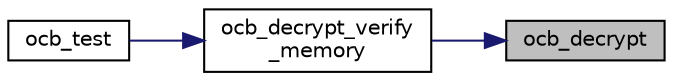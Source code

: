 digraph "ocb_decrypt"
{
 // LATEX_PDF_SIZE
  edge [fontname="Helvetica",fontsize="10",labelfontname="Helvetica",labelfontsize="10"];
  node [fontname="Helvetica",fontsize="10",shape=record];
  rankdir="RL";
  Node5 [label="ocb_decrypt",height=0.2,width=0.4,color="black", fillcolor="grey75", style="filled", fontcolor="black",tooltip="Decrypt a block with OCB."];
  Node5 -> Node6 [dir="back",color="midnightblue",fontsize="10",style="solid",fontname="Helvetica"];
  Node6 [label="ocb_decrypt_verify\l_memory",height=0.2,width=0.4,color="black", fillcolor="white", style="filled",URL="$ocb__decrypt__verify__memory_8c.html#a54a8c51becc57a9eded7c6da4479ac10",tooltip="Decrypt and compare the tag with OCB."];
  Node6 -> Node7 [dir="back",color="midnightblue",fontsize="10",style="solid",fontname="Helvetica"];
  Node7 [label="ocb_test",height=0.2,width=0.4,color="black", fillcolor="white", style="filled",URL="$ocb__test_8c.html#afbc7c6139aaabac9146afff688bafbb9",tooltip="Test the OCB protocol."];
}
